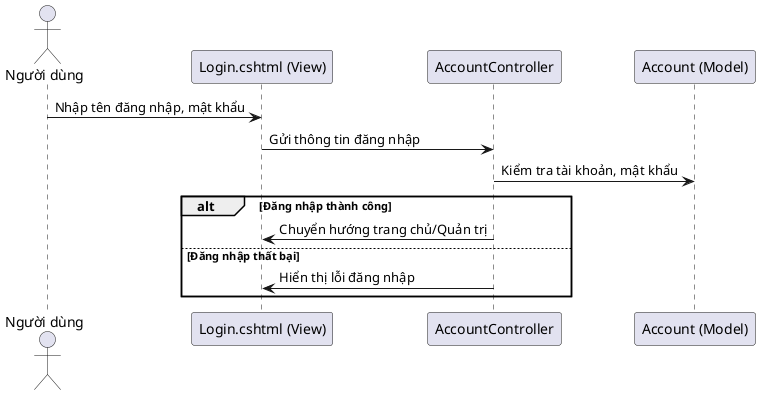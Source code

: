 @startuml
actor "Người dùng" as User
participant "Login.cshtml (View)" as View
participant "AccountController" as Controller
participant "Account (Model)" as Model

User -> View : Nhập tên đăng nhập, mật khẩu
View -> Controller : Gửi thông tin đăng nhập
Controller -> Model : Kiểm tra tài khoản, mật khẩu
alt Đăng nhập thành công
    Controller -> View : Chuyển hướng trang chủ/Quản trị
else Đăng nhập thất bại
    Controller -> View : Hiển thị lỗi đăng nhập
end
@enduml